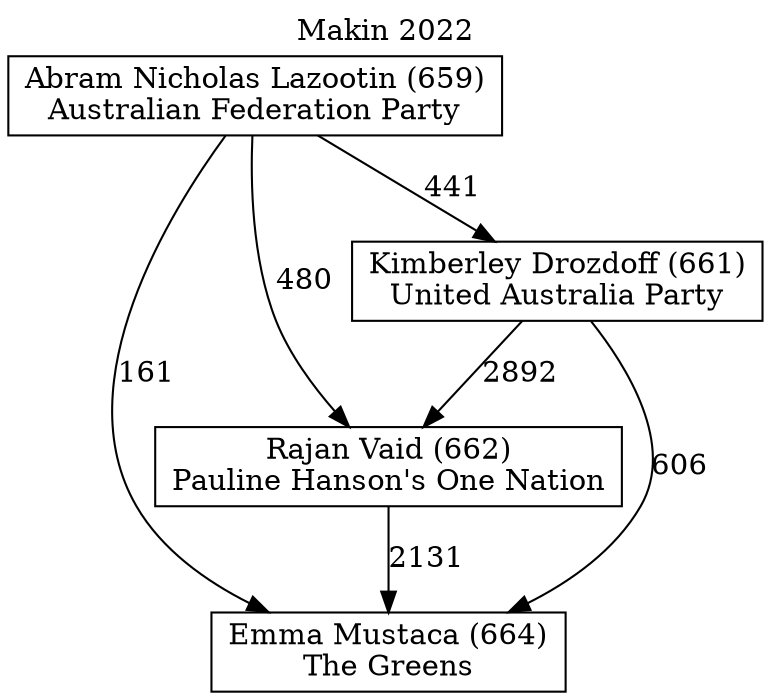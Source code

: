 // House preference flow
digraph "Emma Mustaca (664)_Makin_2022" {
	graph [label="Makin 2022" labelloc=t mclimit=10]
	node [shape=box]
	"Emma Mustaca (664)" [label="Emma Mustaca (664)
The Greens"]
	"Rajan Vaid (662)" [label="Rajan Vaid (662)
Pauline Hanson's One Nation"]
	"Kimberley Drozdoff (661)" [label="Kimberley Drozdoff (661)
United Australia Party"]
	"Abram Nicholas Lazootin (659)" [label="Abram Nicholas Lazootin (659)
Australian Federation Party"]
	"Abram Nicholas Lazootin (659)" -> "Kimberley Drozdoff (661)" [label=441]
	"Rajan Vaid (662)" -> "Emma Mustaca (664)" [label=2131]
	"Kimberley Drozdoff (661)" -> "Emma Mustaca (664)" [label=606]
	"Abram Nicholas Lazootin (659)" -> "Rajan Vaid (662)" [label=480]
	"Abram Nicholas Lazootin (659)" -> "Emma Mustaca (664)" [label=161]
	"Kimberley Drozdoff (661)" -> "Rajan Vaid (662)" [label=2892]
}
